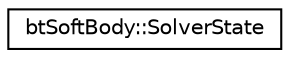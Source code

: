 digraph G
{
  edge [fontname="Helvetica",fontsize="10",labelfontname="Helvetica",labelfontsize="10"];
  node [fontname="Helvetica",fontsize="10",shape=record];
  rankdir=LR;
  Node1 [label="btSoftBody::SolverState",height=0.2,width=0.4,color="black", fillcolor="white", style="filled",URL="$d3/d1a/structbtSoftBody_1_1SolverState.html"];
}
